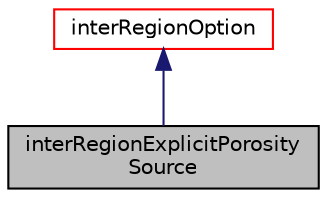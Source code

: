 digraph "interRegionExplicitPorositySource"
{
  bgcolor="transparent";
  edge [fontname="Helvetica",fontsize="10",labelfontname="Helvetica",labelfontsize="10"];
  node [fontname="Helvetica",fontsize="10",shape=record];
  Node1 [label="interRegionExplicitPorosity\lSource",height=0.2,width=0.4,color="black", fillcolor="grey75", style="filled", fontcolor="black"];
  Node2 -> Node1 [dir="back",color="midnightblue",fontsize="10",style="solid",fontname="Helvetica"];
  Node2 [label="interRegionOption",height=0.2,width=0.4,color="red",URL="$a01181.html",tooltip="Base class for inter-region exchange. "];
}
